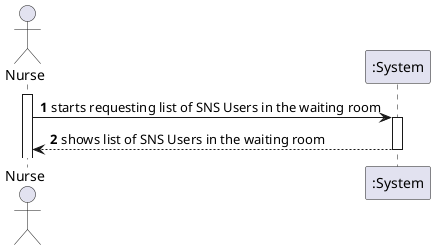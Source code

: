 @startuml
autonumber
autoactivate on
scale 1
actor "Nurse" as NURSE
participant ":System" as SYSTEM

'1
activate NURSE
NURSE -> SYSTEM : starts requesting list of SNS Users in the waiting room
return shows list of SNS Users in the waiting room

@enduml
